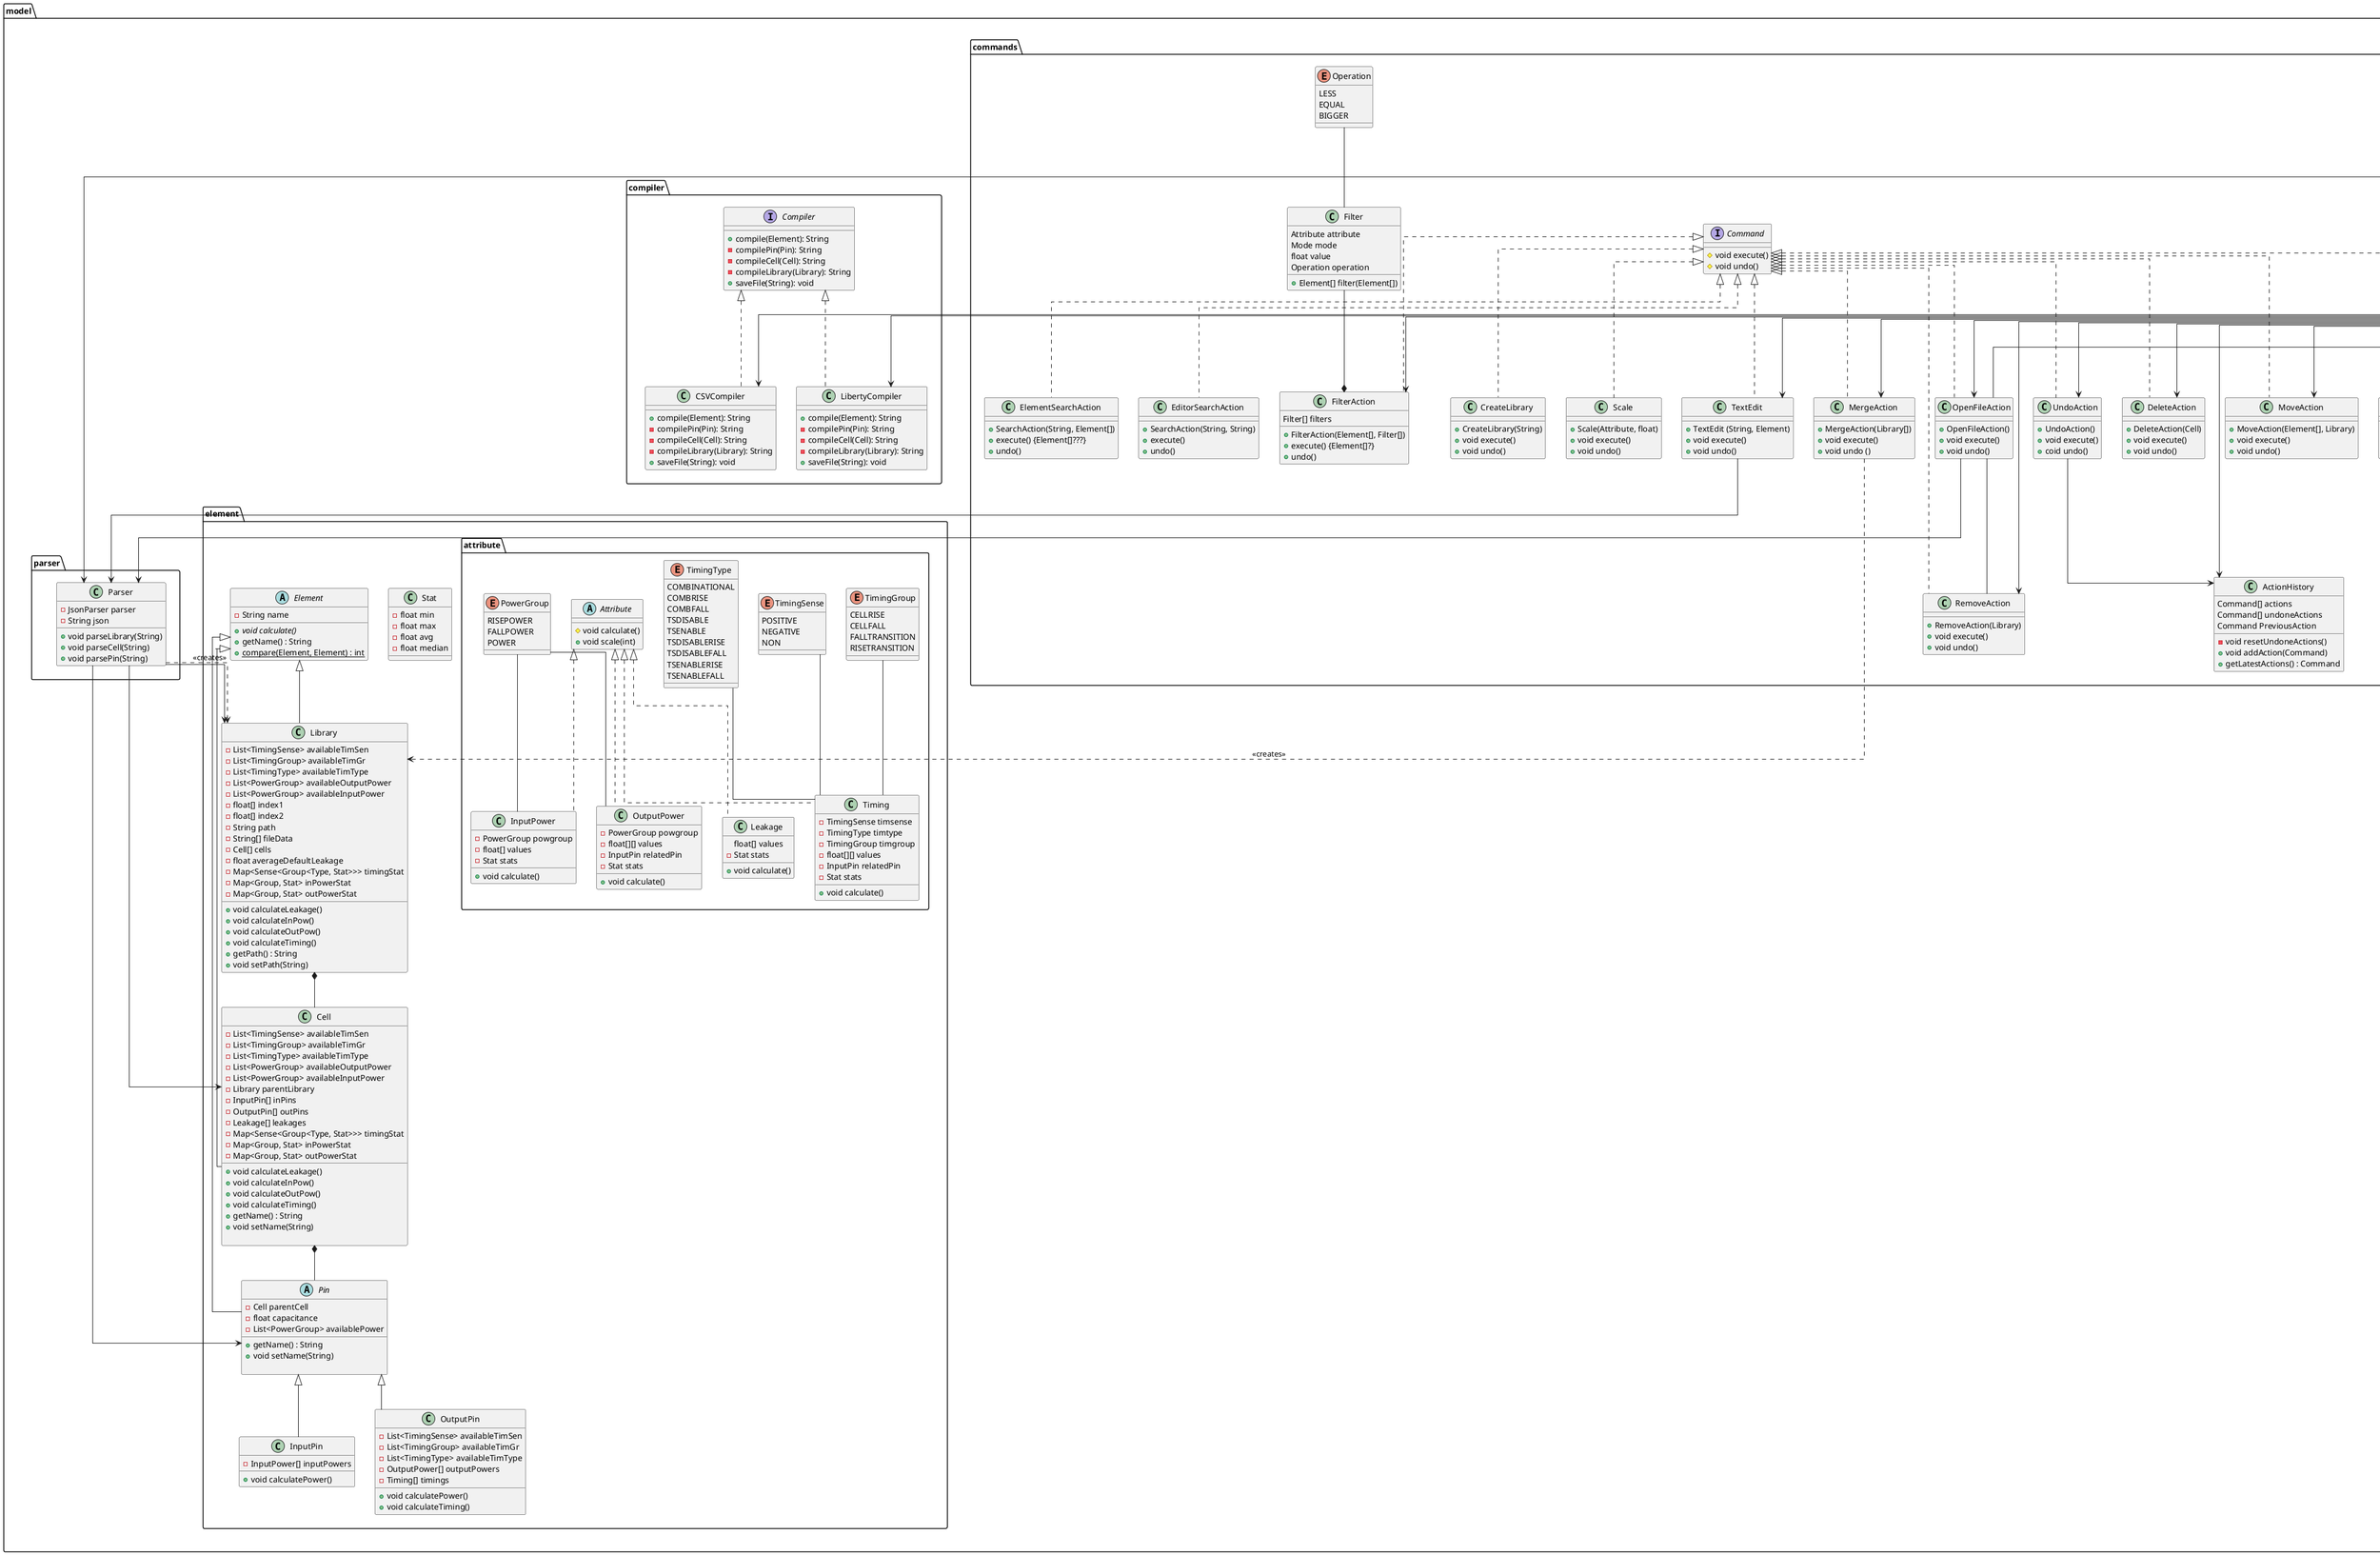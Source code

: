@startuml Hallo
skinparam linetype ortho
package model{
    /' package panelData{
        enum Mode{
            MAX
            MIN
            AVG
        }
        enum ElementType {
            LIBRARY
            CELL
            INPIN
            OUTPIN
        }
        enum AttributeType{
            OUTPOWER
            INPOWER
            DEFLEAKAGE
            LEAKAGE
            TIMING
            AREA
            CAPACITANCE
        }
        abstract class Panel{
            ElementType elementType
            String panelName
        }
        class TextEditor extends Panel{
            - Element element
            - String Content
            - String greyedBeforeContent
            - String greyedAfterContent
            __
            + search(String) : int
            + switchToElementView()
            + updateData()
        }
        interface GraphicImp{
            AttributeType attribute
            PowerGroup powgroup
            TimingGroup timgroup
            TimingType timtype
            TimingSense timsense
            Mode mode
            __
            {abstract} getData()
        }
        interface CompareView{
            __
            {abstract} void selectElement(Element)
            {abstract} void deselectElement(Element)
        }
        class CompareLibraryView extends Panel implements GraphicImp, CompareView{
            Element[] openedLibraries
            Library[] selectedLibraries
            __
            + void getData()
            + void selectElement(Element)
            + void deselectElement(Element)
        }
        class CompareCellPinView extends Panel implements GraphicImp, CompareView{
            Cell[] openedCells
            Element[] selectedElements
            __
            + void getData()
            + void selectElement(Element)
            + void deselectElement(Element)
        }
        class ElementView extends Panel implements GraphicImp{
            Element element
            __
            + void switchToTextEditor()
            + getData()
        }
    }'/
    package element{
        class Stat {
            -float min 
            -float max
            -float avg
            -float median
        }
        package attribute {
            abstract class Attribute{ 
                __
                # void calculate()
                + void scale(int)
            }
            enum TimingSense {
            POSITIVE
            NEGATIVE
            NON
            }
            enum TimingType {
            COMBINATIONAL
            COMBRISE
            COMBFALL
            TSDISABLE
            TSENABLE
            TSDISABLERISE
            TSDISABLEFALL
            TSENABLERISE
            TSENABLEFALL
            }
            enum TimingGroup {
            CELLRISE
            CELLFALL
            FALLTRANSITION
            RISETRANSITION
            }
            enum PowerGroup {
            RISEPOWER
            FALLPOWER
            POWER
            }
            class Timing implements Attribute {
                -TimingSense timsense
                -TimingType timtype
                -TimingGroup timgroup
                -float[][] values
                -InputPin relatedPin
                -Stat stats
                __
                + void calculate()
            }
            class InputPower implements Attribute {
                -PowerGroup powgroup
                -float[] values
                -Stat stats
                __
                + void calculate()
            }
            class OutputPower implements Attribute {
                -PowerGroup powgroup 
                -float[][] values
                -InputPin relatedPin
                -Stat stats
                __
                + void calculate()
            }
            class Leakage implements Attribute {
                float[] values
                -Stat stats
                __
                + void calculate()
            }
        }
        abstract class Element{
            - String name
            __
            + {abstract} void calculate()
            + getName() : String
            + {static} compare(Element, Element) : int
        }
        
        class Library{
            - List<TimingSense> availableTimSen
            - List<TimingGroup> availableTimGr
            - List<TimingType> availableTimType
            - List<PowerGroup> availableOutputPower
            - List<PowerGroup> availableInputPower
            - float[] index1
            - float[] index2
            - String path
            - String[] fileData
            - Cell[] cells
            - float averageDefaultLeakage
            - Map<Sense<Group<Type, Stat>>> timingStat
            - Map<Group, Stat> inPowerStat
            - Map<Group, Stat> outPowerStat
            __
            + void calculateLeakage()
            + void calculateInPow()
            + void calculateOutPow()
            + void calculateTiming()
            + getPath() : String
            + void setPath(String)
        }
        class Cell{
            - List<TimingSense> availableTimSen
            - List<TimingGroup> availableTimGr
            - List<TimingType> availableTimType
            - List<PowerGroup> availableOutputPower
            - List<PowerGroup> availableInputPower
            - Library parentLibrary
            - InputPin[] inPins
            - OutputPin[] outPins
            - Leakage[] leakages
            - Map<Sense<Group<Type, Stat>>> timingStat
            - Map<Group, Stat> inPowerStat
            - Map<Group, Stat> outPowerStat
            __
            + void calculateLeakage()
            + void calculateInPow()
            + void calculateOutPow()
            + void calculateTiming()
            + getName() : String
            + void setName(String)
            
        }
        abstract class Pin{
            - Cell parentCell
            - float capacitance
            - List<PowerGroup> availablePower
            __
            + getName() : String
            + void setName(String)
            
        }
        class InputPin{
            - InputPower[] inputPowers
            __
            + void calculatePower()
        }
        class OutputPin{
            - List<TimingSense> availableTimSen
            - List<TimingGroup> availableTimGr
            - List<TimingType> availableTimType
            - OutputPower[] outputPowers
            - Timing[] timings
            __
            + void calculatePower()
            + void calculateTiming()
        }
    }

    
    package exceptions{
        interface Exception
        class InvalidComparisonException
        class InvalidFileFormatException
        class ExceedingFileSizeException
    }
    package commands{
        interface Command{
            __
            # void execute()
            # void undo()
        }
        class ActionHistory{
            Command[] actions
            Command[] undoneActions
            Command PreviousAction
            __
            - void resetUndoneActions()
            + void addAction(Command)
            + getLatestActions() : Command
        }
        class CreateLibrary implements Command{
            __
            + CreateLibrary(String)
            + void execute()
            + void undo()
        }
        class Scale implements Command{
            __
            + Scale(Attribute, float)
            + void execute()
            + void undo()
        }
        class ElementSearchAction implements Command{
            __
            + SearchAction(String, Element[])
            + execute() {Element[]???}
            + undo()
        }
        class EditorSearchAction implements Command{
            __
            + SearchAction(String, String)
            + execute() 
            + undo()
        }
        class FilterAction implements Command{
            Filter[] filters
            __
            + FilterAction(Element[], Filter[])
            + execute() {Element[]?}
            + undo()
        }
        class TextEdit implements Command{
            __
            + TextEdit (String, Element)
            + void execute()
            + void undo()
        }
        class UndoAction implements Command{
            __
            + UndoAction()
            + void execute()
            + coid undo()
        }
        class MergeAction implements Command{
            __
            + MergeAction(Library[])
            + void execute()
            + void undo ()
        }
        class DeleteAction implements Command{
            __
            + DeleteAction(Cell)
            + void execute()
            + void undo()
        }
        class RemoveAction implements Command{
            __
            + RemoveAction(Library)
            + void execute()
            + void undo()
        }
        class MoveAction implements Command{
            __
            + MoveAction(Element[], Library)
            + void execute()
            + void undo()
        }
        class RenameAction implements Command{
            __
            + RenameAction(Element, String)
            + void execute()
            + void undo()
        }
        enum Operation{
            LESS
            EQUAL
            BIGGER
        }
        class Filter{
            Attribute attribute
            Mode mode
            float value
            Operation operation
            __
            + Element[] filter(Element[])
        }
        
        class OpenFileAction implements Command {
            __
            + OpenFileAction()
            + void execute()
            + void undo()
        }
        OpenFileAction -- RemoveAction
        /'class SelectStatAction implements Command{
            __
            + SelectStatAction(String)
            + void execute()
            + void undo()
        }
        class SelectDropdownAction implements Command {
            + SelectDropdownAction(String)
            + void execute()
            + void undo()
        }
        class SelectCompareAction implements Command {
            + SelectCompareAction(Element)
            + void execute()
            + void undo()
        }
        '/
    }
    
    
    package parser{ 
        class Parser {
        - JsonParser parser
        - String json
        __
        + void parseLibrary(String)
        + void parseCell(String)
        + void parsePin(String)
        }
    }
    package compiler {
        interface Compiler{
        + compile(Element): String
        - compilePin(Pin): String
        - compileCell(Cell): String
        - compileLibrary(Library): String
        + saveFile(String): void
        }
        class CSVCompiler implements Compiler{
        __
        + compile(Element): String
        - compilePin(Pin): String
        - compileCell(Cell): String
        - compileLibrary(Library): String
        + saveFile(String): void
        }
        class LibertyCompiler implements Compiler{
        + compile(Element): String
        - compilePin(Pin): String
        - compileCell(Cell): String
        - compileLibrary(Library): String
        + saveFile(String): void
        }
    }
    
    package project {
        class Model {
        ArrayList<Panel> panels
        ArrayList<Element> shownElements
        ArrayList<Element> greyedElements
        ArrayList<Element> filteredElements
        ArrayList<Element> searchedElements
        ArrayList<Library> libraries
        ArrayList<Element> selectedElements
        ArrayList<Element> openedInTextElements
        ArrayList<Element> greyedElements
        __
        + notify()
        + getLibraries() : ArrayList<Library>
    
        }
        class FileChooser{
        + openFile(): File
        + void saveFile()
        }
        class Interpolation{
            __
            + void interpolate(float , PolynomialSplineFunction)
            + void bicubicInterpolate(float, float, BicubicInterpolatingFunction)
        }
        enum LanguageEnum{
            ENGLISH
            DEUTSCH
            TURK
            SHQIP
            FRANCAIS
            日本人
        }
        enum ColorThemeEnum{
            COOLRED
            ICYBLUE
            NIGHTMODE
            SLEEPINGINDIAN
            SOVIETANTHEM
            ERDOGAN
            BARBIEWORLD
            LIBERTY
            WISHYOUDONTHAVEOIL
        }
        class Settings{
            - Language currentlanguage
            - ColorTheme colors
            - String FontType
            - int FontSize
            - int barNumber
            - int UndoNumber
            - boolean editorOpenedFirst
            __
            + changeLanguage(LanguageEnum)
            + changeLanguage(ColorThemeEnum)
        }
        class ColorTheme{
            int[] colors
            __
            getColors()
        }
        class Language{
            String appname
            String[] Elements
            String[] Menus
            String[] Methods
            String[] Attributes
            __
            getBlablabal(): String
        }
        Settings *-- ColorTheme
        Settings *-- Language
        class Shortcuts{
        - Map<Keys(??), COMMAND> defaultCommands
        - Map<Keys(??), COMMAND> commands
        __
        + void setKey(Key, COMMAND)
        + void resetKeys()
        + COMMAND getCommand(Key)
        }
    }
    
}
Controller --> Model: call the necessary functions
Model --> Controller: notify Change
Model --> Interpolation
Model --> Settings
Model --> Shortcuts
Model --> FileChooser
Model --> Parser
/' Model --> Panel '/
MergeAction ..> Library :  <<creates>> 
Parser ..> Library: <<creates>>
Model --> MergeAction
Model --> FilterAction
Model --> UndoAction
Model --> RenameAction
Model --> DeleteAction
Model --> TextEdit
Model --> MoveAction
Model --> RemoveAction
Model --> LibertyCompiler
Model --> CSVCompiler
Model --> ActionHistory
Model --> OpenFileAction
TextEdit --> Parser
Parser --> Library
Parser --> Cell
Parser --> Pin
/'SelectDropdownAction --> Attribute
SelectStatAction --> Attribute '/
OpenFileAction --> FileChooser
OpenFileAction --> Parser
UndoAction --> ActionHistory
Filter --* FilterAction
Element <|-- Library
Element <|-- Cell
Element <|-- Pin
Pin <|-- InputPin
Pin <|-- OutputPin
Operation -- Filter
TimingSense -- Timing
TimingType -- Timing
TimingGroup -- Timing
PowerGroup -- OutputPower
PowerGroup -- InputPower
Library *-- Cell
Cell *-- Pin
Exception --> InvalidComparisonException 
Exception --> InvalidFileFormatException
Exception --> ExceedingFileSizeException


/' alignment1 '/
/'
Controller -[hidden]-> project
commands -[hidden]> project
project -[hidden]> exceptions
parser -[hidden]> element
commands -[hidden]-> compiler
PowerGroup -[hidden]> Attribute
commands -[hidden]> compiler
'/


/' alignment2 '/
/'
Controller -[hidden]> project
project -[hidden]> compiler
compiler -[hidden]-> parser
parser -[hidden]> element
project-[hidden]> commands
'/


/' alignment3 '/

Controller -[hidden]-> model
project -[hidden]> compiler
compiler -[hidden]-> parser
parser -[hidden]> element
project-[hidden]> commands
@enduml
